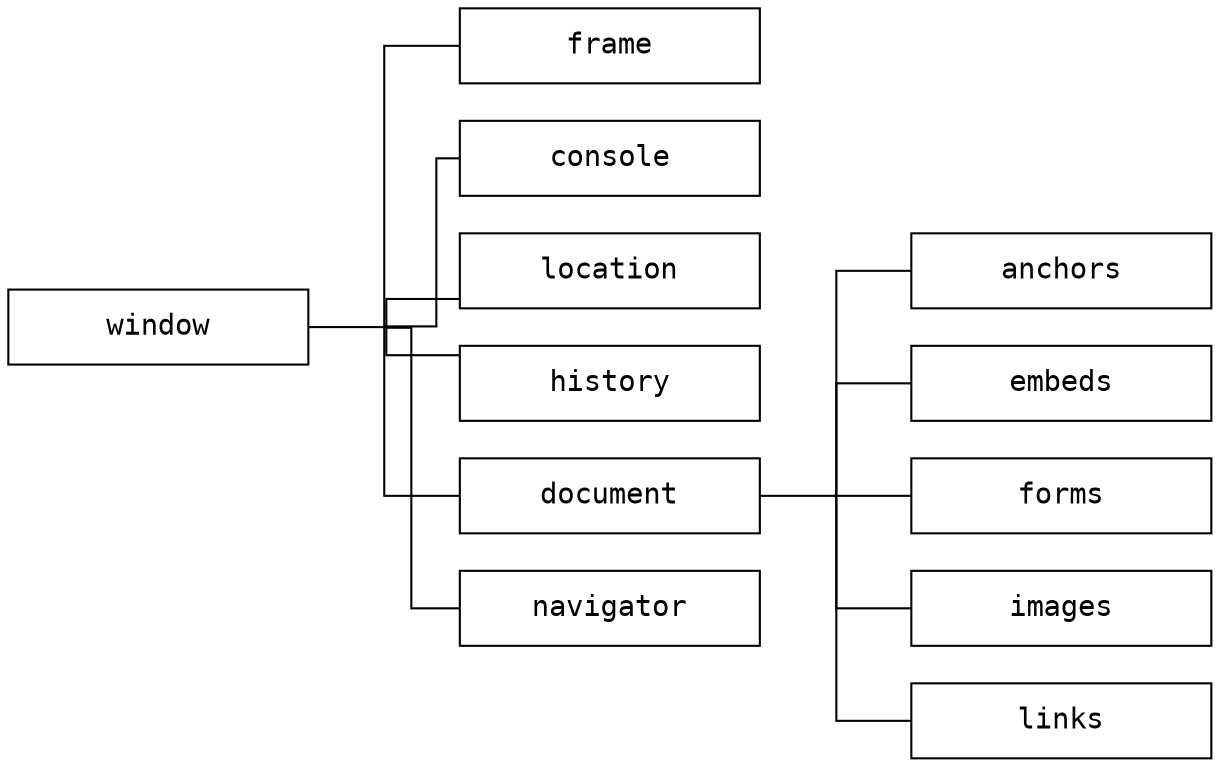 digraph hierarchy {
  graph [rankdir=LR,splines=ortho,concentrate=true] // nodesep=0.2
  node [fontname=Courier,shape=box,width=2]
  edge [dir=none]

  windowpoint [shape=point,width=0.01,height=0.01]
  documentpoint [shape=point,width=0.01,height=0.01]

  window->windowpoint
  windowpoint->{frame console location history document navigator}
  document->documentpoint
  documentpoint->{anchors embeds forms images links}

  // {rank=same;navigator document}
}
